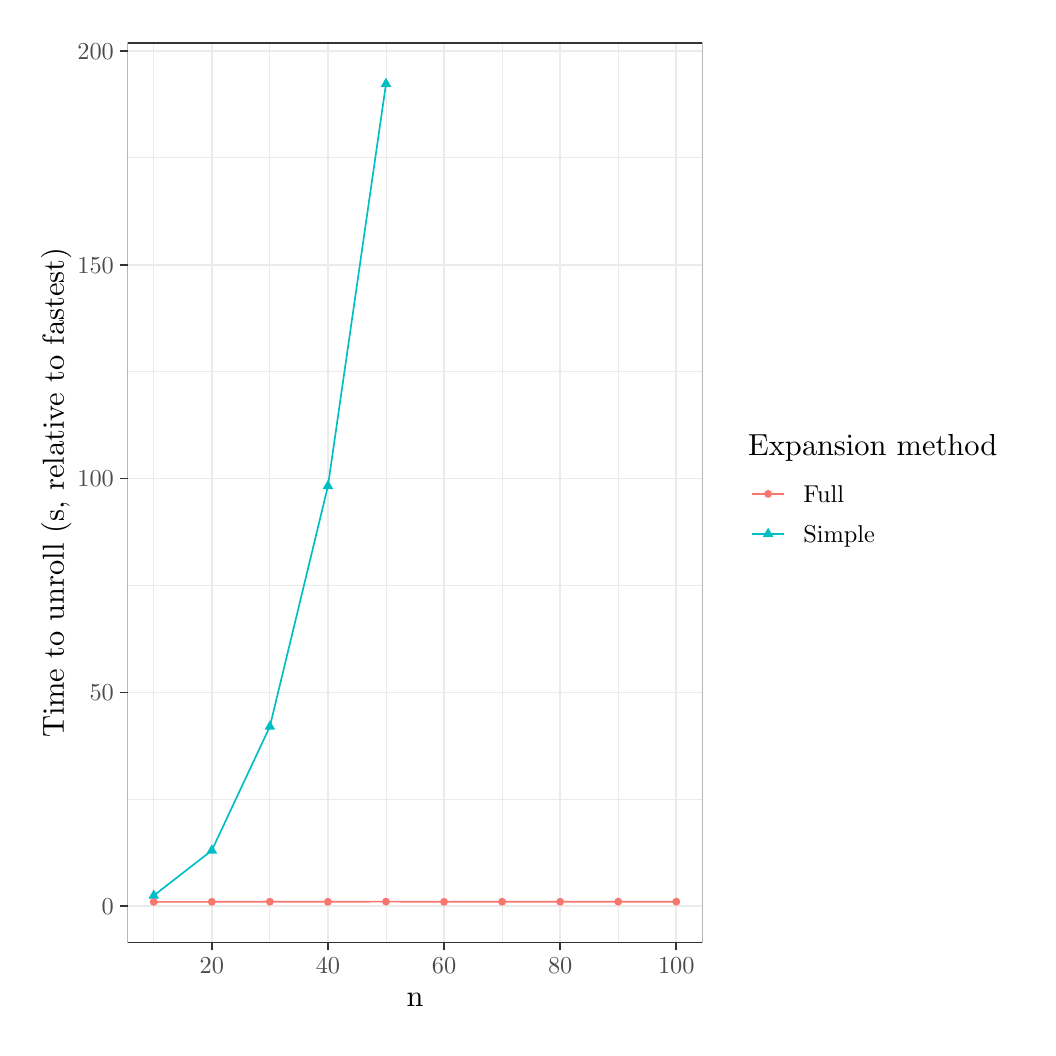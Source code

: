 % Created by tikzDevice version 0.12.6 on 2025-06-16 09:22:45
% !TEX encoding = UTF-8 Unicode
\begin{tikzpicture}[x=1pt,y=1pt]
\definecolor{fillColor}{RGB}{255,255,255}
\path[use as bounding box,fill=fillColor,fill opacity=0.00] (0,0) rectangle (361.35,361.35);
\begin{scope}
\path[clip] (  0.00,  0.00) rectangle (361.35,361.35);
\definecolor{drawColor}{RGB}{255,255,255}
\definecolor{fillColor}{RGB}{255,255,255}

\path[draw=drawColor,line width= 0.6pt,line join=round,line cap=round,fill=fillColor] (  0.00,  0.00) rectangle (361.35,361.35);
\end{scope}
\begin{scope}
\path[clip] ( 36.11, 30.69) rectangle (243.82,355.85);
\definecolor{fillColor}{RGB}{255,255,255}

\path[fill=fillColor] ( 36.11, 30.69) rectangle (243.82,355.85);
\definecolor{drawColor}{gray}{0.92}

\path[draw=drawColor,line width= 0.3pt,line join=round] ( 36.11, 82.55) --
	(243.82, 82.55);

\path[draw=drawColor,line width= 0.3pt,line join=round] ( 36.11,159.80) --
	(243.82,159.80);

\path[draw=drawColor,line width= 0.3pt,line join=round] ( 36.11,237.06) --
	(243.82,237.06);

\path[draw=drawColor,line width= 0.3pt,line join=round] ( 36.11,314.31) --
	(243.82,314.31);

\path[draw=drawColor,line width= 0.3pt,line join=round] ( 45.55, 30.69) --
	( 45.55,355.85);

\path[draw=drawColor,line width= 0.3pt,line join=round] ( 87.51, 30.69) --
	( 87.51,355.85);

\path[draw=drawColor,line width= 0.3pt,line join=round] (129.48, 30.69) --
	(129.48,355.85);

\path[draw=drawColor,line width= 0.3pt,line join=round] (171.44, 30.69) --
	(171.44,355.85);

\path[draw=drawColor,line width= 0.3pt,line join=round] (213.40, 30.69) --
	(213.40,355.85);

\path[draw=drawColor,line width= 0.6pt,line join=round] ( 36.11, 43.92) --
	(243.82, 43.92);

\path[draw=drawColor,line width= 0.6pt,line join=round] ( 36.11,121.17) --
	(243.82,121.17);

\path[draw=drawColor,line width= 0.6pt,line join=round] ( 36.11,198.43) --
	(243.82,198.43);

\path[draw=drawColor,line width= 0.6pt,line join=round] ( 36.11,275.68) --
	(243.82,275.68);

\path[draw=drawColor,line width= 0.6pt,line join=round] ( 36.11,352.94) --
	(243.82,352.94);

\path[draw=drawColor,line width= 0.6pt,line join=round] ( 66.53, 30.69) --
	( 66.53,355.85);

\path[draw=drawColor,line width= 0.6pt,line join=round] (108.50, 30.69) --
	(108.50,355.85);

\path[draw=drawColor,line width= 0.6pt,line join=round] (150.46, 30.69) --
	(150.46,355.85);

\path[draw=drawColor,line width= 0.6pt,line join=round] (192.42, 30.69) --
	(192.42,355.85);

\path[draw=drawColor,line width= 0.6pt,line join=round] (234.38, 30.69) --
	(234.38,355.85);
\definecolor{drawColor}{RGB}{248,118,109}

\path[draw=drawColor,line width= 0.6pt,line join=round] ( 45.55, 45.47) --
	( 66.53, 45.47) --
	( 87.51, 45.52) --
	(108.50, 45.48) --
	(129.48, 45.55) --
	(150.46, 45.47) --
	(171.44, 45.49) --
	(192.42, 45.50) --
	(213.40, 45.53) --
	(234.38, 45.53);
\definecolor{drawColor}{RGB}{0,191,196}

\path[draw=drawColor,line width= 0.6pt,line join=round] ( 45.55, 47.72) --
	( 66.53, 64.03) --
	( 87.51,108.80) --
	(108.50,195.73) --
	(129.48,341.07);
\definecolor{fillColor}{RGB}{248,118,109}

\path[fill=fillColor] ( 45.55, 45.47) circle (  1.43);

\path[fill=fillColor] ( 66.53, 45.47) circle (  1.43);

\path[fill=fillColor] ( 87.51, 45.52) circle (  1.43);

\path[fill=fillColor] (108.50, 45.48) circle (  1.43);

\path[fill=fillColor] (129.48, 45.55) circle (  1.43);

\path[fill=fillColor] (150.46, 45.47) circle (  1.43);

\path[fill=fillColor] (171.44, 45.49) circle (  1.43);

\path[fill=fillColor] (192.42, 45.50) circle (  1.43);

\path[fill=fillColor] (213.40, 45.53) circle (  1.43);

\path[fill=fillColor] (234.38, 45.53) circle (  1.43);
\definecolor{fillColor}{RGB}{0,191,196}

\path[fill=fillColor] ( 45.55, 49.94) --
	( 47.47, 46.61) --
	( 43.63, 46.61) --
	cycle;

\path[fill=fillColor] ( 66.53, 66.24) --
	( 68.46, 62.92) --
	( 64.61, 62.92) --
	cycle;

\path[fill=fillColor] ( 87.51,111.01) --
	( 89.44,107.69) --
	( 85.59,107.69) --
	cycle;

\path[fill=fillColor] (108.50,197.94) --
	(110.42,194.62) --
	(106.57,194.62) --
	cycle;

\path[fill=fillColor] (129.48,343.29) --
	(131.40,339.96) --
	(127.56,339.96) --
	cycle;
\definecolor{drawColor}{gray}{0.20}

\path[draw=drawColor,line width= 0.6pt,line join=round,line cap=round] ( 36.11, 30.69) rectangle (243.82,355.85);
\end{scope}
\begin{scope}
\path[clip] (  0.00,  0.00) rectangle (361.35,361.35);
\definecolor{drawColor}{gray}{0.30}

\node[text=drawColor,anchor=base east,inner sep=0pt, outer sep=0pt, scale=  0.88] at ( 31.16, 40.89) {0};

\node[text=drawColor,anchor=base east,inner sep=0pt, outer sep=0pt, scale=  0.88] at ( 31.16,118.14) {50};

\node[text=drawColor,anchor=base east,inner sep=0pt, outer sep=0pt, scale=  0.88] at ( 31.16,195.40) {100};

\node[text=drawColor,anchor=base east,inner sep=0pt, outer sep=0pt, scale=  0.88] at ( 31.16,272.65) {150};

\node[text=drawColor,anchor=base east,inner sep=0pt, outer sep=0pt, scale=  0.88] at ( 31.16,349.91) {200};
\end{scope}
\begin{scope}
\path[clip] (  0.00,  0.00) rectangle (361.35,361.35);
\definecolor{drawColor}{gray}{0.20}

\path[draw=drawColor,line width= 0.6pt,line join=round] ( 33.36, 43.92) --
	( 36.11, 43.92);

\path[draw=drawColor,line width= 0.6pt,line join=round] ( 33.36,121.17) --
	( 36.11,121.17);

\path[draw=drawColor,line width= 0.6pt,line join=round] ( 33.36,198.43) --
	( 36.11,198.43);

\path[draw=drawColor,line width= 0.6pt,line join=round] ( 33.36,275.68) --
	( 36.11,275.68);

\path[draw=drawColor,line width= 0.6pt,line join=round] ( 33.36,352.94) --
	( 36.11,352.94);
\end{scope}
\begin{scope}
\path[clip] (  0.00,  0.00) rectangle (361.35,361.35);
\definecolor{drawColor}{gray}{0.20}

\path[draw=drawColor,line width= 0.6pt,line join=round] ( 66.53, 27.94) --
	( 66.53, 30.69);

\path[draw=drawColor,line width= 0.6pt,line join=round] (108.50, 27.94) --
	(108.50, 30.69);

\path[draw=drawColor,line width= 0.6pt,line join=round] (150.46, 27.94) --
	(150.46, 30.69);

\path[draw=drawColor,line width= 0.6pt,line join=round] (192.42, 27.94) --
	(192.42, 30.69);

\path[draw=drawColor,line width= 0.6pt,line join=round] (234.38, 27.94) --
	(234.38, 30.69);
\end{scope}
\begin{scope}
\path[clip] (  0.00,  0.00) rectangle (361.35,361.35);
\definecolor{drawColor}{gray}{0.30}

\node[text=drawColor,anchor=base,inner sep=0pt, outer sep=0pt, scale=  0.88] at ( 66.53, 19.68) {20};

\node[text=drawColor,anchor=base,inner sep=0pt, outer sep=0pt, scale=  0.88] at (108.50, 19.68) {40};

\node[text=drawColor,anchor=base,inner sep=0pt, outer sep=0pt, scale=  0.88] at (150.46, 19.68) {60};

\node[text=drawColor,anchor=base,inner sep=0pt, outer sep=0pt, scale=  0.88] at (192.42, 19.68) {80};

\node[text=drawColor,anchor=base,inner sep=0pt, outer sep=0pt, scale=  0.88] at (234.38, 19.68) {100};
\end{scope}
\begin{scope}
\path[clip] (  0.00,  0.00) rectangle (361.35,361.35);
\definecolor{drawColor}{RGB}{0,0,0}

\node[text=drawColor,anchor=base,inner sep=0pt, outer sep=0pt, scale=  1.10] at (139.97,  7.64) {n};
\end{scope}
\begin{scope}
\path[clip] (  0.00,  0.00) rectangle (361.35,361.35);
\definecolor{drawColor}{RGB}{0,0,0}

\node[text=drawColor,rotate= 90.00,anchor=base,inner sep=0pt, outer sep=0pt, scale=  1.10] at ( 13.08,193.27) {Time to unroll (s, relative to fastest)};
\end{scope}
\begin{scope}
\path[clip] (  0.00,  0.00) rectangle (361.35,361.35);
\definecolor{fillColor}{RGB}{255,255,255}

\path[fill=fillColor] (254.82,165.71) rectangle (355.85,220.83);
\end{scope}
\begin{scope}
\path[clip] (  0.00,  0.00) rectangle (361.35,361.35);
\definecolor{drawColor}{RGB}{0,0,0}

\node[text=drawColor,anchor=base west,inner sep=0pt, outer sep=0pt, scale=  1.10] at (260.32,206.68) {Expansion method};
\end{scope}
\begin{scope}
\path[clip] (  0.00,  0.00) rectangle (361.35,361.35);
\definecolor{fillColor}{RGB}{255,255,255}

\path[fill=fillColor] (260.32,185.66) rectangle (274.78,200.11);
\end{scope}
\begin{scope}
\path[clip] (  0.00,  0.00) rectangle (361.35,361.35);
\definecolor{drawColor}{RGB}{248,118,109}

\path[draw=drawColor,line width= 0.6pt,line join=round] (261.77,192.89) -- (273.33,192.89);
\end{scope}
\begin{scope}
\path[clip] (  0.00,  0.00) rectangle (361.35,361.35);
\definecolor{fillColor}{RGB}{248,118,109}

\path[fill=fillColor] (267.55,192.89) circle (  1.43);
\end{scope}
\begin{scope}
\path[clip] (  0.00,  0.00) rectangle (361.35,361.35);
\definecolor{fillColor}{RGB}{255,255,255}

\path[fill=fillColor] (260.32,171.21) rectangle (274.78,185.66);
\end{scope}
\begin{scope}
\path[clip] (  0.00,  0.00) rectangle (361.35,361.35);
\definecolor{drawColor}{RGB}{0,191,196}

\path[draw=drawColor,line width= 0.6pt,line join=round] (261.77,178.43) -- (273.33,178.43);
\end{scope}
\begin{scope}
\path[clip] (  0.00,  0.00) rectangle (361.35,361.35);
\definecolor{fillColor}{RGB}{0,191,196}

\path[fill=fillColor] (267.55,180.65) --
	(269.47,177.32) --
	(265.63,177.32) --
	cycle;
\end{scope}
\begin{scope}
\path[clip] (  0.00,  0.00) rectangle (361.35,361.35);
\definecolor{drawColor}{RGB}{0,0,0}

\node[text=drawColor,anchor=base west,inner sep=0pt, outer sep=0pt, scale=  0.88] at (280.28,189.86) {Full};
\end{scope}
\begin{scope}
\path[clip] (  0.00,  0.00) rectangle (361.35,361.35);
\definecolor{drawColor}{RGB}{0,0,0}

\node[text=drawColor,anchor=base west,inner sep=0pt, outer sep=0pt, scale=  0.88] at (280.28,175.40) {Simple};
\end{scope}
\end{tikzpicture}
